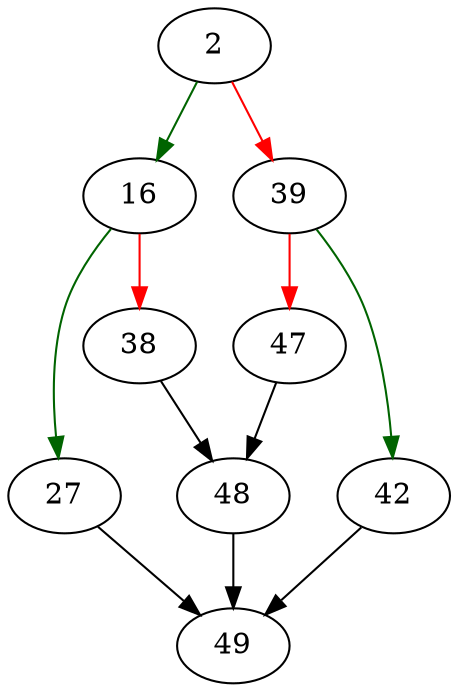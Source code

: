 strict digraph "sqlite3ExprCheckIN" {
	// Node definitions.
	2 [entry=true];
	16;
	39;
	27;
	38;
	49;
	48;
	42;
	47;

	// Edge definitions.
	2 -> 16 [
		color=darkgreen
		cond=true
	];
	2 -> 39 [
		color=red
		cond=false
	];
	16 -> 27 [
		color=darkgreen
		cond=true
	];
	16 -> 38 [
		color=red
		cond=false
	];
	39 -> 42 [
		color=darkgreen
		cond=true
	];
	39 -> 47 [
		color=red
		cond=false
	];
	27 -> 49;
	38 -> 48;
	48 -> 49;
	42 -> 49;
	47 -> 48;
}